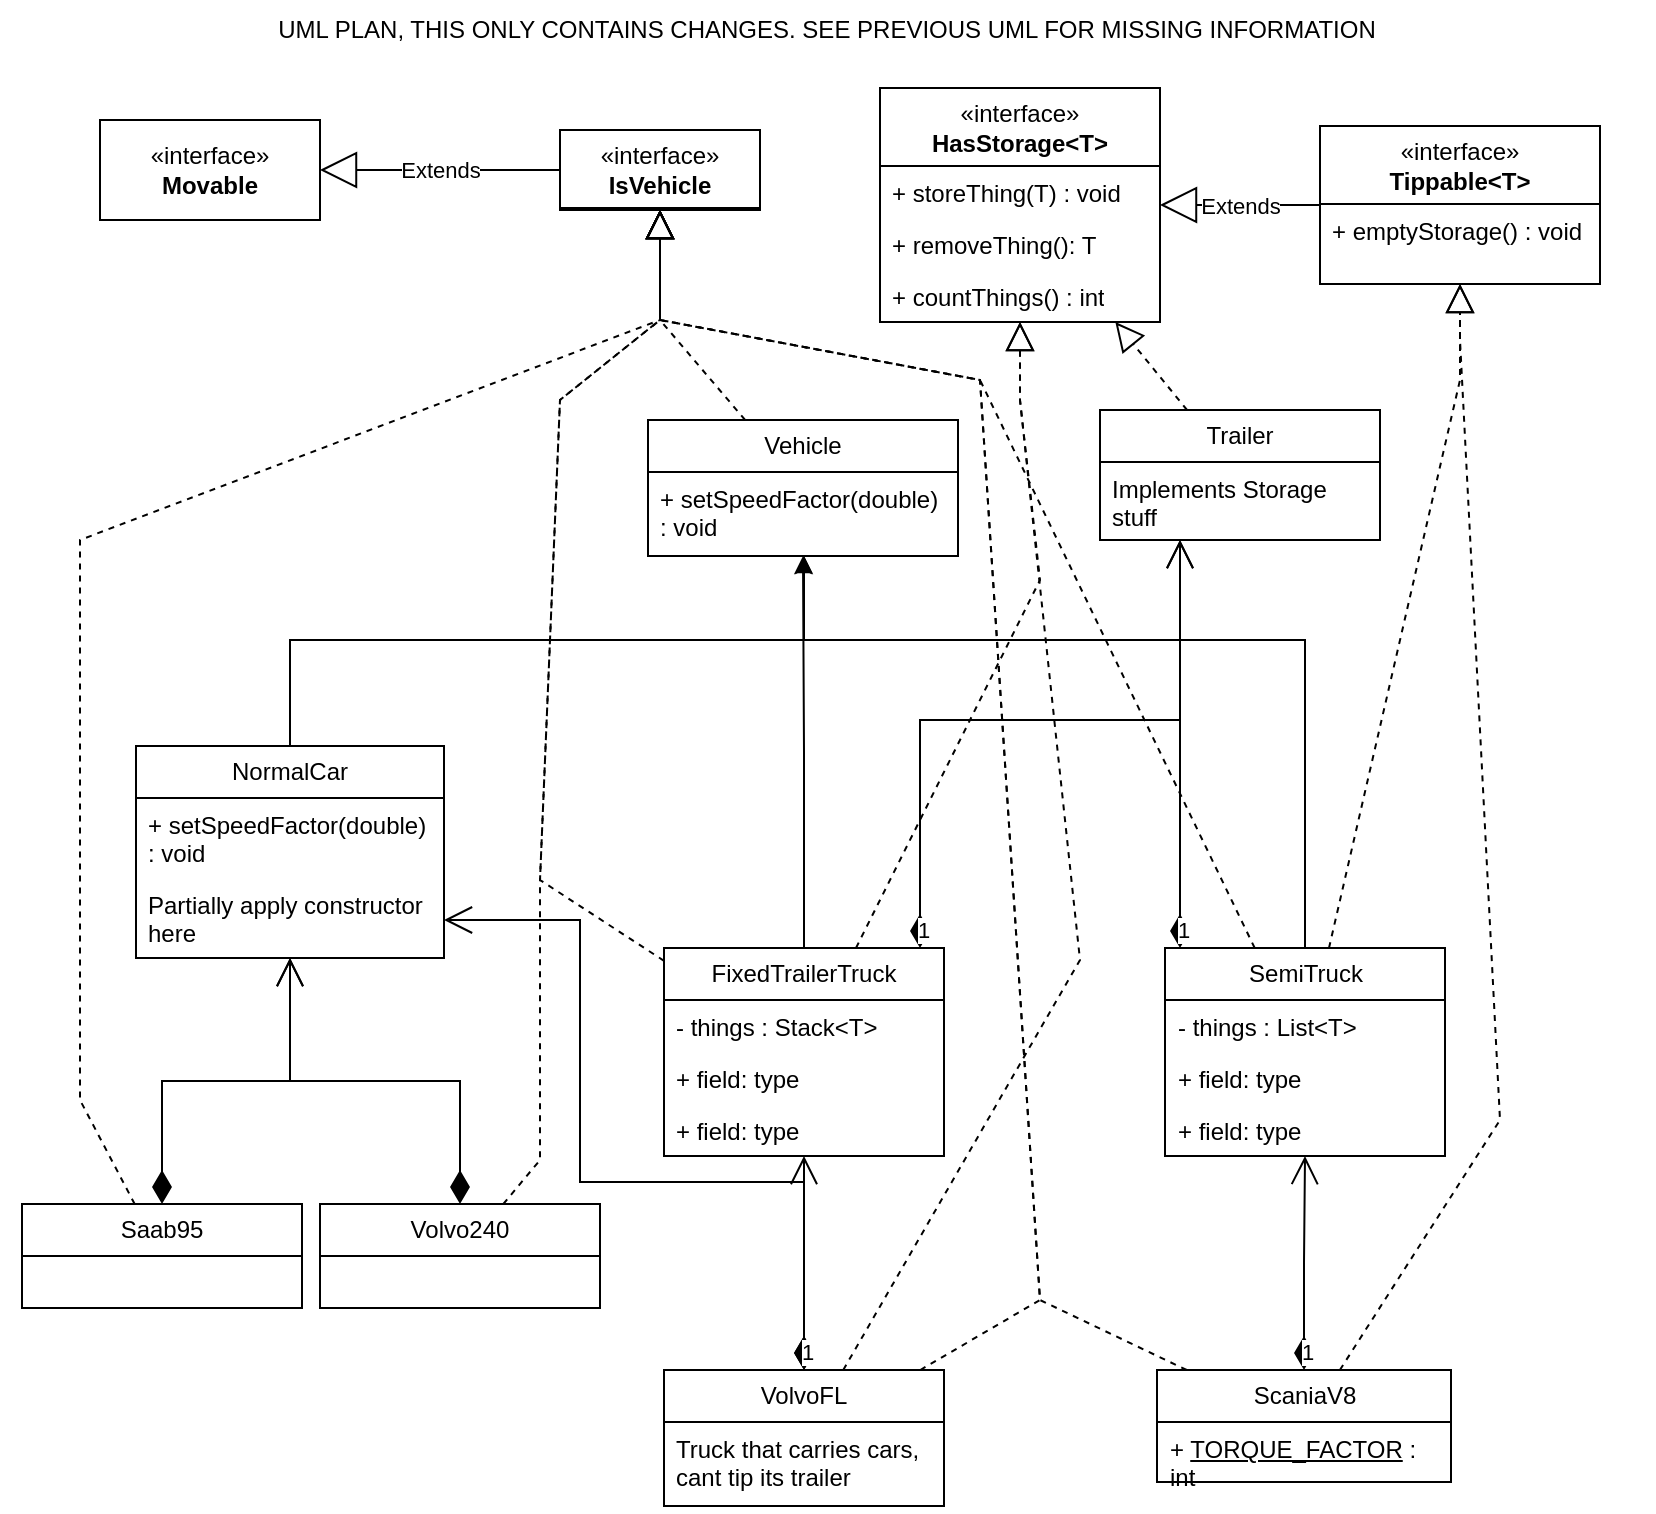 <mxfile version="23.0.2" type="device">
  <diagram id="C5RBs43oDa-KdzZeNtuy" name="Page-1">
    <mxGraphModel dx="1196" dy="715" grid="1" gridSize="10" guides="1" tooltips="1" connect="1" arrows="1" fold="1" page="1" pageScale="1" pageWidth="827" pageHeight="1169" math="0" shadow="0">
      <root>
        <mxCell id="WIyWlLk6GJQsqaUBKTNV-0" />
        <mxCell id="WIyWlLk6GJQsqaUBKTNV-1" parent="WIyWlLk6GJQsqaUBKTNV-0" />
        <mxCell id="1KCT2nZTQpKCan8YGp3O-2" value="&lt;div&gt;«interface»&lt;/div&gt;&lt;b&gt;Movable&lt;/b&gt;" style="html=1;whiteSpace=wrap;" parent="WIyWlLk6GJQsqaUBKTNV-1" vertex="1">
          <mxGeometry x="50" y="70" width="110" height="50" as="geometry" />
        </mxCell>
        <mxCell id="1KCT2nZTQpKCan8YGp3O-15" value="Vehicle" style="swimlane;fontStyle=0;childLayout=stackLayout;horizontal=1;startSize=26;fillColor=none;horizontalStack=0;resizeParent=1;resizeParentMax=0;resizeLast=0;collapsible=1;marginBottom=0;whiteSpace=wrap;html=1;" parent="WIyWlLk6GJQsqaUBKTNV-1" vertex="1">
          <mxGeometry x="324" y="220" width="155" height="68" as="geometry" />
        </mxCell>
        <mxCell id="1KCT2nZTQpKCan8YGp3O-103" value="+ setSpeedFactor(double) : void" style="text;strokeColor=none;fillColor=none;align=left;verticalAlign=top;spacingLeft=4;spacingRight=4;overflow=hidden;rotatable=0;points=[[0,0.5],[1,0.5]];portConstraint=eastwest;whiteSpace=wrap;html=1;" parent="1KCT2nZTQpKCan8YGp3O-15" vertex="1">
          <mxGeometry y="26" width="155" height="42" as="geometry" />
        </mxCell>
        <mxCell id="1KCT2nZTQpKCan8YGp3O-21" value="Extends" style="endArrow=block;endSize=16;endFill=0;html=1;rounded=0;" parent="WIyWlLk6GJQsqaUBKTNV-1" source="_7U5zjCwsV4HifF4RqIY-29" target="1KCT2nZTQpKCan8YGp3O-73" edge="1">
          <mxGeometry width="160" relative="1" as="geometry">
            <mxPoint x="675.0" y="108.375" as="sourcePoint" />
            <mxPoint x="554" y="102.0" as="targetPoint" />
          </mxGeometry>
        </mxCell>
        <mxCell id="1KCT2nZTQpKCan8YGp3O-22" value="Extends" style="endArrow=block;endSize=16;endFill=0;html=1;rounded=0;" parent="WIyWlLk6GJQsqaUBKTNV-1" source="1KCT2nZTQpKCan8YGp3O-97" target="1KCT2nZTQpKCan8YGp3O-2" edge="1">
          <mxGeometry width="160" relative="1" as="geometry">
            <mxPoint x="279" y="102.0" as="sourcePoint" />
            <mxPoint x="461" y="437" as="targetPoint" />
          </mxGeometry>
        </mxCell>
        <mxCell id="1KCT2nZTQpKCan8YGp3O-24" value="" style="endArrow=block;dashed=1;endFill=0;endSize=12;html=1;rounded=0;" parent="WIyWlLk6GJQsqaUBKTNV-1" source="_7U5zjCwsV4HifF4RqIY-6" target="1KCT2nZTQpKCan8YGp3O-73" edge="1">
          <mxGeometry width="160" relative="1" as="geometry">
            <mxPoint x="471" y="305.0" as="sourcePoint" />
            <mxPoint x="482.075" y="127.0" as="targetPoint" />
            <Array as="points">
              <mxPoint x="520" y="300" />
              <mxPoint x="510" y="210" />
            </Array>
          </mxGeometry>
        </mxCell>
        <mxCell id="1KCT2nZTQpKCan8YGp3O-25" value="" style="endArrow=block;dashed=1;endFill=0;endSize=12;html=1;rounded=0;" parent="WIyWlLk6GJQsqaUBKTNV-1" source="_7U5zjCwsV4HifF4RqIY-10" target="_7U5zjCwsV4HifF4RqIY-29" edge="1">
          <mxGeometry width="160" relative="1" as="geometry">
            <mxPoint x="671.574" y="288.0" as="sourcePoint" />
            <mxPoint x="730.0" y="132" as="targetPoint" />
            <Array as="points">
              <mxPoint x="730" y="200" />
            </Array>
          </mxGeometry>
        </mxCell>
        <mxCell id="1KCT2nZTQpKCan8YGp3O-26" value="" style="endArrow=block;dashed=1;endFill=0;endSize=12;html=1;rounded=0;" parent="WIyWlLk6GJQsqaUBKTNV-1" source="_7U5zjCwsV4HifF4RqIY-10" target="1KCT2nZTQpKCan8YGp3O-97" edge="1">
          <mxGeometry width="160" relative="1" as="geometry">
            <mxPoint x="577.645" y="288.0" as="sourcePoint" />
            <mxPoint x="332.529" y="127.0" as="targetPoint" />
            <Array as="points">
              <mxPoint x="490" y="200" />
              <mxPoint x="330" y="170" />
            </Array>
          </mxGeometry>
        </mxCell>
        <mxCell id="1KCT2nZTQpKCan8YGp3O-27" value="" style="endArrow=block;dashed=1;endFill=0;endSize=12;html=1;rounded=0;" parent="WIyWlLk6GJQsqaUBKTNV-1" source="_7U5zjCwsV4HifF4RqIY-6" target="1KCT2nZTQpKCan8YGp3O-97" edge="1">
          <mxGeometry width="160" relative="1" as="geometry">
            <mxPoint x="379.684" y="288.0" as="sourcePoint" />
            <mxPoint x="332.529" y="127.0" as="targetPoint" />
            <Array as="points">
              <mxPoint x="270" y="450" />
              <mxPoint x="280" y="210" />
              <mxPoint x="330" y="170" />
            </Array>
          </mxGeometry>
        </mxCell>
        <mxCell id="1KCT2nZTQpKCan8YGp3O-28" value="" style="endArrow=block;dashed=1;endFill=0;endSize=12;html=1;rounded=0;" parent="WIyWlLk6GJQsqaUBKTNV-1" source="1KCT2nZTQpKCan8YGp3O-15" target="1KCT2nZTQpKCan8YGp3O-97" edge="1">
          <mxGeometry width="160" relative="1" as="geometry">
            <mxPoint x="320" y="437" as="sourcePoint" />
            <mxPoint x="332.529" y="127.0" as="targetPoint" />
            <Array as="points">
              <mxPoint x="330" y="170" />
            </Array>
          </mxGeometry>
        </mxCell>
        <mxCell id="1KCT2nZTQpKCan8YGp3O-30" value="Volvo240" style="swimlane;fontStyle=0;childLayout=stackLayout;horizontal=1;startSize=26;fillColor=none;horizontalStack=0;resizeParent=1;resizeParentMax=0;resizeLast=0;collapsible=1;marginBottom=0;whiteSpace=wrap;html=1;" parent="WIyWlLk6GJQsqaUBKTNV-1" vertex="1">
          <mxGeometry x="160" y="612" width="140" height="52" as="geometry" />
        </mxCell>
        <mxCell id="1KCT2nZTQpKCan8YGp3O-42" value="&lt;div&gt;Saab95&lt;/div&gt;" style="swimlane;fontStyle=0;childLayout=stackLayout;horizontal=1;startSize=26;fillColor=none;horizontalStack=0;resizeParent=1;resizeParentMax=0;resizeLast=0;collapsible=1;marginBottom=0;whiteSpace=wrap;html=1;" parent="WIyWlLk6GJQsqaUBKTNV-1" vertex="1">
          <mxGeometry x="11" y="612" width="140" height="52" as="geometry" />
        </mxCell>
        <mxCell id="1KCT2nZTQpKCan8YGp3O-46" value="ScaniaV8" style="swimlane;fontStyle=0;childLayout=stackLayout;horizontal=1;startSize=26;fillColor=none;horizontalStack=0;resizeParent=1;resizeParentMax=0;resizeLast=0;collapsible=1;marginBottom=0;whiteSpace=wrap;html=1;" parent="WIyWlLk6GJQsqaUBKTNV-1" vertex="1">
          <mxGeometry x="578.5" y="695" width="147" height="56" as="geometry">
            <mxRectangle x="554" y="353" width="90" height="30" as="alternateBounds" />
          </mxGeometry>
        </mxCell>
        <mxCell id="1KCT2nZTQpKCan8YGp3O-106" value="+ &lt;u&gt;TORQUE_FACTOR&lt;/u&gt; : int" style="text;strokeColor=none;fillColor=none;align=left;verticalAlign=top;spacingLeft=4;spacingRight=4;overflow=hidden;rotatable=0;points=[[0,0.5],[1,0.5]];portConstraint=eastwest;whiteSpace=wrap;html=1;" parent="1KCT2nZTQpKCan8YGp3O-46" vertex="1">
          <mxGeometry y="26" width="147" height="30" as="geometry" />
        </mxCell>
        <mxCell id="1KCT2nZTQpKCan8YGp3O-53" value="1" style="endArrow=open;html=1;endSize=12;startArrow=diamondThin;startSize=14;startFill=1;edgeStyle=orthogonalEdgeStyle;align=left;verticalAlign=bottom;rounded=0;textOpacity=0;" parent="WIyWlLk6GJQsqaUBKTNV-1" source="1KCT2nZTQpKCan8YGp3O-30" target="1KCT2nZTQpKCan8YGp3O-62" edge="1">
          <mxGeometry x="-1" y="3" relative="1" as="geometry">
            <mxPoint x="320" y="517" as="sourcePoint" />
            <mxPoint x="480" y="517" as="targetPoint" />
          </mxGeometry>
        </mxCell>
        <mxCell id="1KCT2nZTQpKCan8YGp3O-54" value="1" style="endArrow=open;html=1;endSize=12;startArrow=diamondThin;startSize=14;startFill=1;edgeStyle=orthogonalEdgeStyle;align=left;verticalAlign=bottom;rounded=0;textOpacity=0;" parent="WIyWlLk6GJQsqaUBKTNV-1" source="1KCT2nZTQpKCan8YGp3O-42" target="1KCT2nZTQpKCan8YGp3O-62" edge="1">
          <mxGeometry x="-1" y="3" relative="1" as="geometry">
            <mxPoint x="320" y="517" as="sourcePoint" />
            <mxPoint x="480" y="517" as="targetPoint" />
          </mxGeometry>
        </mxCell>
        <mxCell id="1KCT2nZTQpKCan8YGp3O-55" value="VolvoFL" style="swimlane;fontStyle=0;childLayout=stackLayout;horizontal=1;startSize=26;fillColor=none;horizontalStack=0;resizeParent=1;resizeParentMax=0;resizeLast=0;collapsible=1;marginBottom=0;whiteSpace=wrap;html=1;" parent="WIyWlLk6GJQsqaUBKTNV-1" vertex="1">
          <mxGeometry x="332" y="695" width="140" height="68" as="geometry">
            <mxRectangle x="320" y="353" width="90" height="30" as="alternateBounds" />
          </mxGeometry>
        </mxCell>
        <mxCell id="1KCT2nZTQpKCan8YGp3O-70" value="Truck that carries cars, cant tip its trailer" style="text;strokeColor=none;fillColor=none;align=left;verticalAlign=top;spacingLeft=4;spacingRight=4;overflow=hidden;rotatable=0;points=[[0,0.5],[1,0.5]];portConstraint=eastwest;whiteSpace=wrap;html=1;" parent="1KCT2nZTQpKCan8YGp3O-55" vertex="1">
          <mxGeometry y="26" width="140" height="42" as="geometry" />
        </mxCell>
        <mxCell id="1KCT2nZTQpKCan8YGp3O-62" value="NormalCar" style="swimlane;fontStyle=0;childLayout=stackLayout;horizontal=1;startSize=26;fillColor=none;horizontalStack=0;resizeParent=1;resizeParentMax=0;resizeLast=0;collapsible=1;marginBottom=0;whiteSpace=wrap;html=1;" parent="WIyWlLk6GJQsqaUBKTNV-1" vertex="1">
          <mxGeometry x="68" y="383" width="154" height="106" as="geometry" />
        </mxCell>
        <mxCell id="1KCT2nZTQpKCan8YGp3O-101" value="+ setSpeedFactor(double) : void" style="text;strokeColor=none;fillColor=none;align=left;verticalAlign=top;spacingLeft=4;spacingRight=4;overflow=hidden;rotatable=0;points=[[0,0.5],[1,0.5]];portConstraint=eastwest;whiteSpace=wrap;html=1;" parent="1KCT2nZTQpKCan8YGp3O-62" vertex="1">
          <mxGeometry y="26" width="154" height="40" as="geometry" />
        </mxCell>
        <mxCell id="1KCT2nZTQpKCan8YGp3O-102" value="&lt;div&gt;Partially apply constructor here&lt;/div&gt;" style="text;strokeColor=none;fillColor=none;align=left;verticalAlign=top;spacingLeft=4;spacingRight=4;overflow=hidden;rotatable=0;points=[[0,0.5],[1,0.5]];portConstraint=eastwest;whiteSpace=wrap;html=1;" parent="1KCT2nZTQpKCan8YGp3O-62" vertex="1">
          <mxGeometry y="66" width="154" height="40" as="geometry" />
        </mxCell>
        <mxCell id="1KCT2nZTQpKCan8YGp3O-67" value="&lt;div&gt;&lt;br&gt;&lt;/div&gt;&lt;div&gt;&lt;br&gt;&lt;/div&gt;" style="endArrow=block;endFill=1;html=1;edgeStyle=orthogonalEdgeStyle;align=left;verticalAlign=top;rounded=0;" parent="WIyWlLk6GJQsqaUBKTNV-1" source="1KCT2nZTQpKCan8YGp3O-62" target="1KCT2nZTQpKCan8YGp3O-15" edge="1">
          <mxGeometry x="-1" relative="1" as="geometry">
            <mxPoint x="320" y="497" as="sourcePoint" />
            <mxPoint x="480" y="497" as="targetPoint" />
            <Array as="points">
              <mxPoint x="145" y="330" />
              <mxPoint x="402" y="330" />
            </Array>
          </mxGeometry>
        </mxCell>
        <mxCell id="1KCT2nZTQpKCan8YGp3O-73" value="«interface»&lt;br&gt;&lt;div&gt;&lt;b&gt;HasStorage&amp;lt;T&amp;gt;&lt;/b&gt;&lt;/div&gt;" style="swimlane;fontStyle=0;childLayout=stackLayout;horizontal=1;startSize=39;fillColor=none;horizontalStack=0;resizeParent=1;resizeParentMax=0;resizeLast=0;collapsible=1;marginBottom=0;whiteSpace=wrap;html=1;" parent="WIyWlLk6GJQsqaUBKTNV-1" vertex="1">
          <mxGeometry x="440" y="54" width="140" height="117" as="geometry" />
        </mxCell>
        <mxCell id="1KCT2nZTQpKCan8YGp3O-74" value="+ storeThing(T) : void" style="text;strokeColor=none;fillColor=none;align=left;verticalAlign=top;spacingLeft=4;spacingRight=4;overflow=hidden;rotatable=0;points=[[0,0.5],[1,0.5]];portConstraint=eastwest;whiteSpace=wrap;html=1;" parent="1KCT2nZTQpKCan8YGp3O-73" vertex="1">
          <mxGeometry y="39" width="140" height="26" as="geometry" />
        </mxCell>
        <mxCell id="1KCT2nZTQpKCan8YGp3O-75" value="+ removeThing(): T" style="text;strokeColor=none;fillColor=none;align=left;verticalAlign=top;spacingLeft=4;spacingRight=4;overflow=hidden;rotatable=0;points=[[0,0.5],[1,0.5]];portConstraint=eastwest;whiteSpace=wrap;html=1;" parent="1KCT2nZTQpKCan8YGp3O-73" vertex="1">
          <mxGeometry y="65" width="140" height="26" as="geometry" />
        </mxCell>
        <mxCell id="1KCT2nZTQpKCan8YGp3O-76" value="+ countThings() : int" style="text;strokeColor=none;fillColor=none;align=left;verticalAlign=top;spacingLeft=4;spacingRight=4;overflow=hidden;rotatable=0;points=[[0,0.5],[1,0.5]];portConstraint=eastwest;whiteSpace=wrap;html=1;" parent="1KCT2nZTQpKCan8YGp3O-73" vertex="1">
          <mxGeometry y="91" width="140" height="26" as="geometry" />
        </mxCell>
        <mxCell id="1KCT2nZTQpKCan8YGp3O-80" value="UML PLAN, THIS ONLY CONTAINS CHANGES. SEE PREVIOUS UML FOR MISSING INFORMATION" style="text;html=1;strokeColor=none;fillColor=none;align=center;verticalAlign=middle;whiteSpace=wrap;rounded=0;" parent="WIyWlLk6GJQsqaUBKTNV-1" vertex="1">
          <mxGeometry y="10" width="827" height="30" as="geometry" />
        </mxCell>
        <mxCell id="1KCT2nZTQpKCan8YGp3O-97" value="«interface»&lt;br&gt;&lt;div&gt;&lt;b&gt;IsVehicle&lt;/b&gt;&lt;/div&gt;" style="swimlane;fontStyle=0;childLayout=stackLayout;horizontal=1;startSize=39;fillColor=none;horizontalStack=0;resizeParent=1;resizeParentMax=0;resizeLast=0;collapsible=1;marginBottom=0;whiteSpace=wrap;html=1;" parent="WIyWlLk6GJQsqaUBKTNV-1" vertex="1" collapsed="1">
          <mxGeometry x="280" y="75" width="100" height="40" as="geometry">
            <mxRectangle x="252" y="54" width="156" height="81" as="alternateBounds" />
          </mxGeometry>
        </mxCell>
        <mxCell id="_7U5zjCwsV4HifF4RqIY-5" value="1" style="endArrow=open;html=1;endSize=12;startArrow=diamondThin;startSize=14;startFill=0;edgeStyle=orthogonalEdgeStyle;align=left;verticalAlign=bottom;rounded=0;" edge="1" parent="WIyWlLk6GJQsqaUBKTNV-1" source="1KCT2nZTQpKCan8YGp3O-55" target="1KCT2nZTQpKCan8YGp3O-62">
          <mxGeometry x="-1" y="3" relative="1" as="geometry">
            <mxPoint x="370" y="380" as="sourcePoint" />
            <mxPoint x="530" y="380" as="targetPoint" />
            <Array as="points">
              <mxPoint x="290" y="601" />
              <mxPoint x="290" y="470" />
            </Array>
          </mxGeometry>
        </mxCell>
        <mxCell id="_7U5zjCwsV4HifF4RqIY-37" style="edgeStyle=orthogonalEdgeStyle;rounded=0;orthogonalLoop=1;jettySize=auto;html=1;" edge="1" parent="WIyWlLk6GJQsqaUBKTNV-1" source="_7U5zjCwsV4HifF4RqIY-6" target="1KCT2nZTQpKCan8YGp3O-15">
          <mxGeometry relative="1" as="geometry" />
        </mxCell>
        <mxCell id="_7U5zjCwsV4HifF4RqIY-6" value="FixedTrailerTruck" style="swimlane;fontStyle=0;childLayout=stackLayout;horizontal=1;startSize=26;fillColor=none;horizontalStack=0;resizeParent=1;resizeParentMax=0;resizeLast=0;collapsible=1;marginBottom=0;whiteSpace=wrap;html=1;" vertex="1" parent="WIyWlLk6GJQsqaUBKTNV-1">
          <mxGeometry x="332" y="484" width="140" height="104" as="geometry" />
        </mxCell>
        <mxCell id="_7U5zjCwsV4HifF4RqIY-7" value="- things : Stack&amp;lt;T&amp;gt;" style="text;strokeColor=none;fillColor=none;align=left;verticalAlign=top;spacingLeft=4;spacingRight=4;overflow=hidden;rotatable=0;points=[[0,0.5],[1,0.5]];portConstraint=eastwest;whiteSpace=wrap;html=1;" vertex="1" parent="_7U5zjCwsV4HifF4RqIY-6">
          <mxGeometry y="26" width="140" height="26" as="geometry" />
        </mxCell>
        <mxCell id="_7U5zjCwsV4HifF4RqIY-8" value="+ field: type" style="text;strokeColor=none;fillColor=none;align=left;verticalAlign=top;spacingLeft=4;spacingRight=4;overflow=hidden;rotatable=0;points=[[0,0.5],[1,0.5]];portConstraint=eastwest;whiteSpace=wrap;html=1;" vertex="1" parent="_7U5zjCwsV4HifF4RqIY-6">
          <mxGeometry y="52" width="140" height="26" as="geometry" />
        </mxCell>
        <mxCell id="_7U5zjCwsV4HifF4RqIY-9" value="+ field: type" style="text;strokeColor=none;fillColor=none;align=left;verticalAlign=top;spacingLeft=4;spacingRight=4;overflow=hidden;rotatable=0;points=[[0,0.5],[1,0.5]];portConstraint=eastwest;whiteSpace=wrap;html=1;" vertex="1" parent="_7U5zjCwsV4HifF4RqIY-6">
          <mxGeometry y="78" width="140" height="26" as="geometry" />
        </mxCell>
        <mxCell id="_7U5zjCwsV4HifF4RqIY-10" value="SemiTruck" style="swimlane;fontStyle=0;childLayout=stackLayout;horizontal=1;startSize=26;fillColor=none;horizontalStack=0;resizeParent=1;resizeParentMax=0;resizeLast=0;collapsible=1;marginBottom=0;whiteSpace=wrap;html=1;" vertex="1" parent="WIyWlLk6GJQsqaUBKTNV-1">
          <mxGeometry x="582.5" y="484" width="140" height="104" as="geometry" />
        </mxCell>
        <mxCell id="_7U5zjCwsV4HifF4RqIY-11" value="- things : List&amp;lt;T&amp;gt;" style="text;strokeColor=none;fillColor=none;align=left;verticalAlign=top;spacingLeft=4;spacingRight=4;overflow=hidden;rotatable=0;points=[[0,0.5],[1,0.5]];portConstraint=eastwest;whiteSpace=wrap;html=1;" vertex="1" parent="_7U5zjCwsV4HifF4RqIY-10">
          <mxGeometry y="26" width="140" height="26" as="geometry" />
        </mxCell>
        <mxCell id="_7U5zjCwsV4HifF4RqIY-13" value="+ field: type" style="text;strokeColor=none;fillColor=none;align=left;verticalAlign=top;spacingLeft=4;spacingRight=4;overflow=hidden;rotatable=0;points=[[0,0.5],[1,0.5]];portConstraint=eastwest;whiteSpace=wrap;html=1;" vertex="1" parent="_7U5zjCwsV4HifF4RqIY-10">
          <mxGeometry y="52" width="140" height="26" as="geometry" />
        </mxCell>
        <mxCell id="_7U5zjCwsV4HifF4RqIY-12" value="+ field: type" style="text;strokeColor=none;fillColor=none;align=left;verticalAlign=top;spacingLeft=4;spacingRight=4;overflow=hidden;rotatable=0;points=[[0,0.5],[1,0.5]];portConstraint=eastwest;whiteSpace=wrap;html=1;" vertex="1" parent="_7U5zjCwsV4HifF4RqIY-10">
          <mxGeometry y="78" width="140" height="26" as="geometry" />
        </mxCell>
        <mxCell id="_7U5zjCwsV4HifF4RqIY-19" value="1" style="endArrow=open;html=1;endSize=12;startArrow=diamondThin;startSize=14;startFill=1;edgeStyle=orthogonalEdgeStyle;align=left;verticalAlign=bottom;rounded=0;" edge="1" parent="WIyWlLk6GJQsqaUBKTNV-1" source="1KCT2nZTQpKCan8YGp3O-46" target="_7U5zjCwsV4HifF4RqIY-10">
          <mxGeometry x="-1" y="3" relative="1" as="geometry">
            <mxPoint x="370" y="474" as="sourcePoint" />
            <mxPoint x="530" y="474" as="targetPoint" />
          </mxGeometry>
        </mxCell>
        <mxCell id="_7U5zjCwsV4HifF4RqIY-20" value="1" style="endArrow=open;html=1;endSize=12;startArrow=diamondThin;startSize=14;startFill=1;edgeStyle=orthogonalEdgeStyle;align=left;verticalAlign=bottom;rounded=0;" edge="1" parent="WIyWlLk6GJQsqaUBKTNV-1" source="1KCT2nZTQpKCan8YGp3O-55" target="_7U5zjCwsV4HifF4RqIY-6">
          <mxGeometry x="-1" y="3" relative="1" as="geometry">
            <mxPoint x="520" y="564" as="sourcePoint" />
            <mxPoint x="544" y="613" as="targetPoint" />
          </mxGeometry>
        </mxCell>
        <mxCell id="_7U5zjCwsV4HifF4RqIY-21" value="" style="endArrow=block;dashed=1;endFill=0;endSize=12;html=1;rounded=0;" edge="1" parent="WIyWlLk6GJQsqaUBKTNV-1" source="1KCT2nZTQpKCan8YGp3O-46" target="1KCT2nZTQpKCan8YGp3O-97">
          <mxGeometry width="160" relative="1" as="geometry">
            <mxPoint x="370" y="380" as="sourcePoint" />
            <mxPoint x="530" y="380" as="targetPoint" />
            <Array as="points">
              <mxPoint x="520" y="660" />
              <mxPoint x="490" y="200" />
              <mxPoint x="330" y="170" />
            </Array>
          </mxGeometry>
        </mxCell>
        <mxCell id="_7U5zjCwsV4HifF4RqIY-22" value="" style="endArrow=block;dashed=1;endFill=0;endSize=12;html=1;rounded=0;" edge="1" parent="WIyWlLk6GJQsqaUBKTNV-1" source="1KCT2nZTQpKCan8YGp3O-46" target="_7U5zjCwsV4HifF4RqIY-29">
          <mxGeometry width="160" relative="1" as="geometry">
            <mxPoint x="370" y="380" as="sourcePoint" />
            <mxPoint x="730.0" y="132" as="targetPoint" />
            <Array as="points">
              <mxPoint x="750" y="570" />
              <mxPoint x="730" y="180" />
            </Array>
          </mxGeometry>
        </mxCell>
        <mxCell id="_7U5zjCwsV4HifF4RqIY-23" value="" style="endArrow=block;dashed=1;endFill=0;endSize=12;html=1;rounded=0;" edge="1" parent="WIyWlLk6GJQsqaUBKTNV-1" source="1KCT2nZTQpKCan8YGp3O-55" target="1KCT2nZTQpKCan8YGp3O-73">
          <mxGeometry width="160" relative="1" as="geometry">
            <mxPoint x="370" y="380" as="sourcePoint" />
            <mxPoint x="530" y="380" as="targetPoint" />
            <Array as="points">
              <mxPoint x="540" y="490" />
              <mxPoint x="510" y="210" />
            </Array>
          </mxGeometry>
        </mxCell>
        <mxCell id="_7U5zjCwsV4HifF4RqIY-24" value="" style="endArrow=block;dashed=1;endFill=0;endSize=12;html=1;rounded=0;" edge="1" parent="WIyWlLk6GJQsqaUBKTNV-1" source="1KCT2nZTQpKCan8YGp3O-55" target="1KCT2nZTQpKCan8YGp3O-97">
          <mxGeometry width="160" relative="1" as="geometry">
            <mxPoint x="370" y="380" as="sourcePoint" />
            <mxPoint x="530" y="380" as="targetPoint" />
            <Array as="points">
              <mxPoint x="520" y="660" />
              <mxPoint x="490" y="200" />
              <mxPoint x="330" y="170" />
            </Array>
          </mxGeometry>
        </mxCell>
        <mxCell id="_7U5zjCwsV4HifF4RqIY-25" value="" style="endArrow=block;dashed=1;endFill=0;endSize=12;html=1;rounded=0;" edge="1" parent="WIyWlLk6GJQsqaUBKTNV-1" source="1KCT2nZTQpKCan8YGp3O-30" target="1KCT2nZTQpKCan8YGp3O-97">
          <mxGeometry width="160" relative="1" as="geometry">
            <mxPoint x="370" y="380" as="sourcePoint" />
            <mxPoint x="530" y="380" as="targetPoint" />
            <Array as="points">
              <mxPoint x="270" y="590" />
              <mxPoint x="270" y="450" />
              <mxPoint x="280" y="210" />
              <mxPoint x="330" y="170" />
            </Array>
          </mxGeometry>
        </mxCell>
        <mxCell id="_7U5zjCwsV4HifF4RqIY-26" value="" style="endArrow=block;dashed=1;endFill=0;endSize=12;html=1;rounded=0;" edge="1" parent="WIyWlLk6GJQsqaUBKTNV-1" source="1KCT2nZTQpKCan8YGp3O-42" target="1KCT2nZTQpKCan8YGp3O-97">
          <mxGeometry width="160" relative="1" as="geometry">
            <mxPoint x="370" y="380" as="sourcePoint" />
            <mxPoint x="530" y="380" as="targetPoint" />
            <Array as="points">
              <mxPoint x="40" y="560" />
              <mxPoint x="40" y="280" />
              <mxPoint x="330" y="170" />
            </Array>
          </mxGeometry>
        </mxCell>
        <mxCell id="_7U5zjCwsV4HifF4RqIY-29" value="«interface»&lt;br&gt;&lt;div&gt;&lt;b&gt;Tippable&amp;lt;T&amp;gt;&lt;/b&gt;&lt;/div&gt;" style="swimlane;fontStyle=0;childLayout=stackLayout;horizontal=1;startSize=39;fillColor=none;horizontalStack=0;resizeParent=1;resizeParentMax=0;resizeLast=0;collapsible=1;marginBottom=0;whiteSpace=wrap;html=1;" vertex="1" parent="WIyWlLk6GJQsqaUBKTNV-1">
          <mxGeometry x="660" y="73" width="140" height="79" as="geometry" />
        </mxCell>
        <mxCell id="_7U5zjCwsV4HifF4RqIY-30" value="+ emptyStorage() : void" style="text;strokeColor=none;fillColor=none;align=left;verticalAlign=top;spacingLeft=4;spacingRight=4;overflow=hidden;rotatable=0;points=[[0,0.5],[1,0.5]];portConstraint=eastwest;whiteSpace=wrap;html=1;" vertex="1" parent="_7U5zjCwsV4HifF4RqIY-29">
          <mxGeometry y="39" width="140" height="40" as="geometry" />
        </mxCell>
        <mxCell id="_7U5zjCwsV4HifF4RqIY-35" style="edgeStyle=orthogonalEdgeStyle;rounded=0;orthogonalLoop=1;jettySize=auto;html=1;" edge="1" parent="WIyWlLk6GJQsqaUBKTNV-1" source="_7U5zjCwsV4HifF4RqIY-10" target="1KCT2nZTQpKCan8YGp3O-15">
          <mxGeometry relative="1" as="geometry">
            <Array as="points">
              <mxPoint x="652" y="330" />
              <mxPoint x="402" y="330" />
            </Array>
          </mxGeometry>
        </mxCell>
        <mxCell id="_7U5zjCwsV4HifF4RqIY-39" value="&lt;div&gt;Trailer&lt;/div&gt;" style="swimlane;fontStyle=0;childLayout=stackLayout;horizontal=1;startSize=26;fillColor=none;horizontalStack=0;resizeParent=1;resizeParentMax=0;resizeLast=0;collapsible=1;marginBottom=0;whiteSpace=wrap;html=1;" vertex="1" parent="WIyWlLk6GJQsqaUBKTNV-1">
          <mxGeometry x="550" y="215" width="140" height="65" as="geometry" />
        </mxCell>
        <mxCell id="_7U5zjCwsV4HifF4RqIY-50" value="Implements Storage stuff" style="text;strokeColor=none;fillColor=none;align=left;verticalAlign=top;spacingLeft=4;spacingRight=4;overflow=hidden;rotatable=0;points=[[0,0.5],[1,0.5]];portConstraint=eastwest;whiteSpace=wrap;html=1;" vertex="1" parent="_7U5zjCwsV4HifF4RqIY-39">
          <mxGeometry y="26" width="140" height="39" as="geometry" />
        </mxCell>
        <mxCell id="_7U5zjCwsV4HifF4RqIY-46" value="" style="endArrow=block;dashed=1;endFill=0;endSize=12;html=1;rounded=0;" edge="1" parent="WIyWlLk6GJQsqaUBKTNV-1" source="_7U5zjCwsV4HifF4RqIY-39" target="1KCT2nZTQpKCan8YGp3O-73">
          <mxGeometry width="160" relative="1" as="geometry">
            <mxPoint x="380" y="410" as="sourcePoint" />
            <mxPoint x="540" y="410" as="targetPoint" />
          </mxGeometry>
        </mxCell>
        <mxCell id="_7U5zjCwsV4HifF4RqIY-47" value="1" style="endArrow=open;html=1;endSize=12;startArrow=diamondThin;startSize=14;startFill=1;edgeStyle=orthogonalEdgeStyle;align=left;verticalAlign=bottom;rounded=0;" edge="1" parent="WIyWlLk6GJQsqaUBKTNV-1" source="_7U5zjCwsV4HifF4RqIY-10" target="_7U5zjCwsV4HifF4RqIY-39">
          <mxGeometry x="-1" y="3" relative="1" as="geometry">
            <mxPoint x="619.69" y="361" as="sourcePoint" />
            <mxPoint x="619.69" y="254" as="targetPoint" />
            <Array as="points">
              <mxPoint x="590" y="320" />
              <mxPoint x="590" y="320" />
            </Array>
          </mxGeometry>
        </mxCell>
        <mxCell id="_7U5zjCwsV4HifF4RqIY-49" value="1" style="endArrow=open;html=1;endSize=12;startArrow=diamondThin;startSize=14;startFill=1;edgeStyle=orthogonalEdgeStyle;align=left;verticalAlign=bottom;rounded=0;" edge="1" parent="WIyWlLk6GJQsqaUBKTNV-1" source="_7U5zjCwsV4HifF4RqIY-6" target="_7U5zjCwsV4HifF4RqIY-39">
          <mxGeometry x="-1" y="3" relative="1" as="geometry">
            <mxPoint x="600" y="494" as="sourcePoint" />
            <mxPoint x="630" y="264" as="targetPoint" />
            <Array as="points">
              <mxPoint x="460" y="370" />
              <mxPoint x="590" y="370" />
            </Array>
          </mxGeometry>
        </mxCell>
      </root>
    </mxGraphModel>
  </diagram>
</mxfile>

